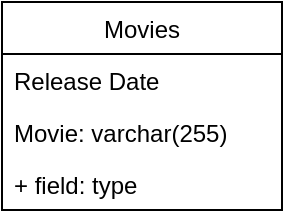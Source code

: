 <mxfile version="15.5.4" type="device"><diagram name="Page-1" id="2ca16b54-16f6-2749-3443-fa8db7711227"><mxGraphModel dx="918" dy="485" grid="1" gridSize="10" guides="1" tooltips="1" connect="1" arrows="1" fold="1" page="1" pageScale="1" pageWidth="1100" pageHeight="850" background="none" math="0" shadow="0"><root><mxCell id="0"/><mxCell id="1" parent="0"/><mxCell id="NdvxnhtkirQ0Ry--Hqbh-1" value="Movies" style="swimlane;fontStyle=0;childLayout=stackLayout;horizontal=1;startSize=26;fillColor=none;horizontalStack=0;resizeParent=1;resizeParentMax=0;resizeLast=0;collapsible=1;marginBottom=0;" vertex="1" parent="1"><mxGeometry x="450" y="320" width="140" height="104" as="geometry"/></mxCell><mxCell id="NdvxnhtkirQ0Ry--Hqbh-2" value="Release Date" style="text;strokeColor=none;fillColor=none;align=left;verticalAlign=top;spacingLeft=4;spacingRight=4;overflow=hidden;rotatable=0;points=[[0,0.5],[1,0.5]];portConstraint=eastwest;" vertex="1" parent="NdvxnhtkirQ0Ry--Hqbh-1"><mxGeometry y="26" width="140" height="26" as="geometry"/></mxCell><mxCell id="NdvxnhtkirQ0Ry--Hqbh-3" value="Movie: varchar(255)" style="text;strokeColor=none;fillColor=none;align=left;verticalAlign=top;spacingLeft=4;spacingRight=4;overflow=hidden;rotatable=0;points=[[0,0.5],[1,0.5]];portConstraint=eastwest;" vertex="1" parent="NdvxnhtkirQ0Ry--Hqbh-1"><mxGeometry y="52" width="140" height="26" as="geometry"/></mxCell><mxCell id="NdvxnhtkirQ0Ry--Hqbh-4" value="+ field: type" style="text;strokeColor=none;fillColor=none;align=left;verticalAlign=top;spacingLeft=4;spacingRight=4;overflow=hidden;rotatable=0;points=[[0,0.5],[1,0.5]];portConstraint=eastwest;" vertex="1" parent="NdvxnhtkirQ0Ry--Hqbh-1"><mxGeometry y="78" width="140" height="26" as="geometry"/></mxCell></root></mxGraphModel></diagram></mxfile>